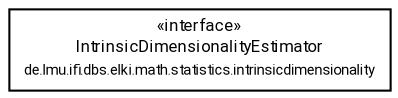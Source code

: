 #!/usr/local/bin/dot
#
# Class diagram 
# Generated by UMLGraph version R5_7_2-60-g0e99a6 (http://www.spinellis.gr/umlgraph/)
#

digraph G {
	graph [fontnames="svg"]
	edge [fontname="Roboto",fontsize=7,labelfontname="Roboto",labelfontsize=7,color="black"];
	node [fontname="Roboto",fontcolor="black",fontsize=8,shape=plaintext,margin=0,width=0,height=0];
	nodesep=0.15;
	ranksep=0.25;
	rankdir=LR;
	// de.lmu.ifi.dbs.elki.math.statistics.intrinsicdimensionality.IntrinsicDimensionalityEstimator
	c5132562 [label=<<table title="de.lmu.ifi.dbs.elki.math.statistics.intrinsicdimensionality.IntrinsicDimensionalityEstimator" border="0" cellborder="1" cellspacing="0" cellpadding="2" href="../../../math/statistics/intrinsicdimensionality/IntrinsicDimensionalityEstimator.html" target="_parent">
		<tr><td><table border="0" cellspacing="0" cellpadding="1">
		<tr><td align="center" balign="center"> &#171;interface&#187; </td></tr>
		<tr><td align="center" balign="center"> <font face="Roboto">IntrinsicDimensionalityEstimator</font> </td></tr>
		<tr><td align="center" balign="center"> <font face="Roboto" point-size="7.0">de.lmu.ifi.dbs.elki.math.statistics.intrinsicdimensionality</font> </td></tr>
		</table></td></tr>
		</table>>, URL="../../../math/statistics/intrinsicdimensionality/IntrinsicDimensionalityEstimator.html"];
}

